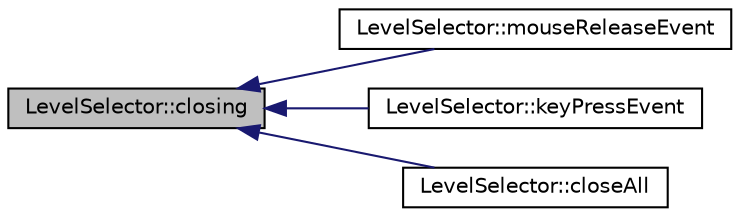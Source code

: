 digraph G
{
  edge [fontname="Helvetica",fontsize="10",labelfontname="Helvetica",labelfontsize="10"];
  node [fontname="Helvetica",fontsize="10",shape=record];
  rankdir="LR";
  Node1 [label="LevelSelector::closing",height=0.2,width=0.4,color="black", fillcolor="grey75", style="filled" fontcolor="black"];
  Node1 -> Node2 [dir="back",color="midnightblue",fontsize="10",style="solid",fontname="Helvetica"];
  Node2 [label="LevelSelector::mouseReleaseEvent",height=0.2,width=0.4,color="black", fillcolor="white", style="filled",URL="$db/d63/classLevelSelector.html#abc9ece82743fb91bc1a9eceaded6366d"];
  Node1 -> Node3 [dir="back",color="midnightblue",fontsize="10",style="solid",fontname="Helvetica"];
  Node3 [label="LevelSelector::keyPressEvent",height=0.2,width=0.4,color="black", fillcolor="white", style="filled",URL="$db/d63/classLevelSelector.html#a8ac683da93c961a72ea621196f64c264"];
  Node1 -> Node4 [dir="back",color="midnightblue",fontsize="10",style="solid",fontname="Helvetica"];
  Node4 [label="LevelSelector::closeAll",height=0.2,width=0.4,color="black", fillcolor="white", style="filled",URL="$db/d63/classLevelSelector.html#a4b5c5156c72e2e3ff7098986c42b5164"];
}
